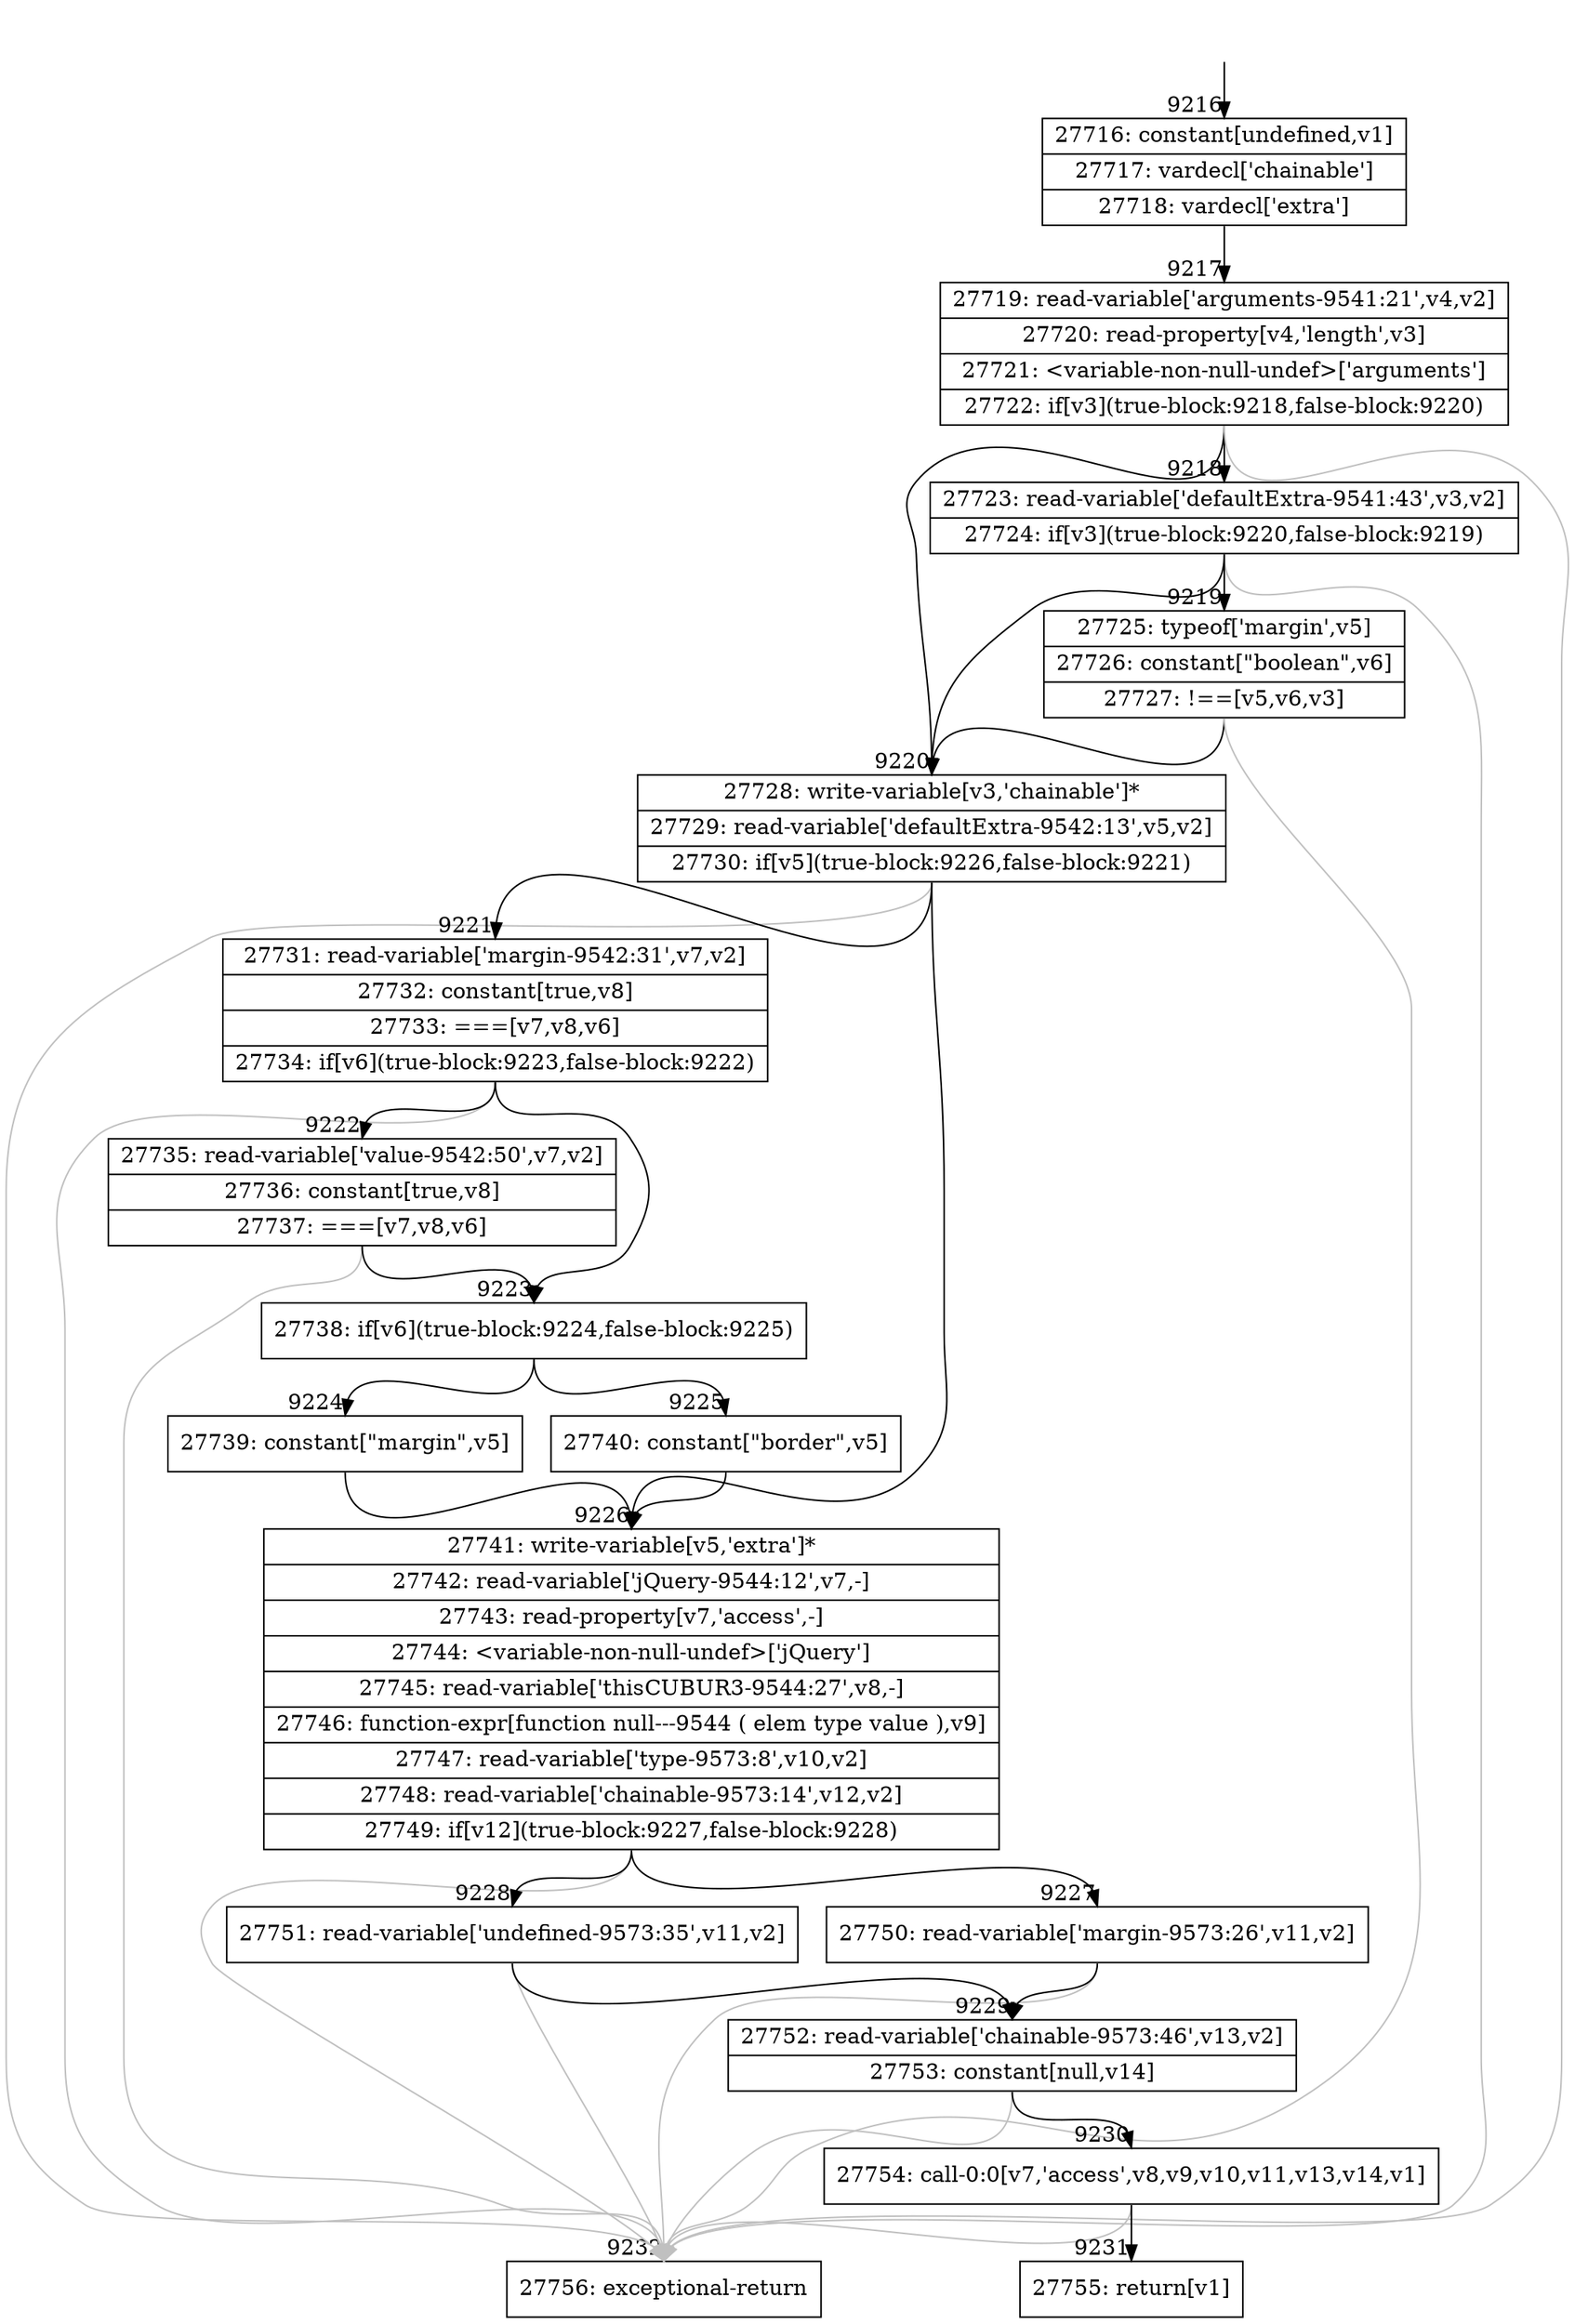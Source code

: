 digraph {
rankdir="TD"
BB_entry576[shape=none,label=""];
BB_entry576 -> BB9216 [tailport=s, headport=n, headlabel="    9216"]
BB9216 [shape=record label="{27716: constant[undefined,v1]|27717: vardecl['chainable']|27718: vardecl['extra']}" ] 
BB9216 -> BB9217 [tailport=s, headport=n, headlabel="      9217"]
BB9217 [shape=record label="{27719: read-variable['arguments-9541:21',v4,v2]|27720: read-property[v4,'length',v3]|27721: \<variable-non-null-undef\>['arguments']|27722: if[v3](true-block:9218,false-block:9220)}" ] 
BB9217 -> BB9220 [tailport=s, headport=n, headlabel="      9220"]
BB9217 -> BB9218 [tailport=s, headport=n, headlabel="      9218"]
BB9217 -> BB9232 [tailport=s, headport=n, color=gray, headlabel="      9232"]
BB9218 [shape=record label="{27723: read-variable['defaultExtra-9541:43',v3,v2]|27724: if[v3](true-block:9220,false-block:9219)}" ] 
BB9218 -> BB9220 [tailport=s, headport=n]
BB9218 -> BB9219 [tailport=s, headport=n, headlabel="      9219"]
BB9218 -> BB9232 [tailport=s, headport=n, color=gray]
BB9219 [shape=record label="{27725: typeof['margin',v5]|27726: constant[\"boolean\",v6]|27727: !==[v5,v6,v3]}" ] 
BB9219 -> BB9220 [tailport=s, headport=n]
BB9219 -> BB9232 [tailport=s, headport=n, color=gray]
BB9220 [shape=record label="{27728: write-variable[v3,'chainable']*|27729: read-variable['defaultExtra-9542:13',v5,v2]|27730: if[v5](true-block:9226,false-block:9221)}" ] 
BB9220 -> BB9226 [tailport=s, headport=n, headlabel="      9226"]
BB9220 -> BB9221 [tailport=s, headport=n, headlabel="      9221"]
BB9220 -> BB9232 [tailport=s, headport=n, color=gray]
BB9221 [shape=record label="{27731: read-variable['margin-9542:31',v7,v2]|27732: constant[true,v8]|27733: ===[v7,v8,v6]|27734: if[v6](true-block:9223,false-block:9222)}" ] 
BB9221 -> BB9223 [tailport=s, headport=n, headlabel="      9223"]
BB9221 -> BB9222 [tailport=s, headport=n, headlabel="      9222"]
BB9221 -> BB9232 [tailport=s, headport=n, color=gray]
BB9222 [shape=record label="{27735: read-variable['value-9542:50',v7,v2]|27736: constant[true,v8]|27737: ===[v7,v8,v6]}" ] 
BB9222 -> BB9223 [tailport=s, headport=n]
BB9222 -> BB9232 [tailport=s, headport=n, color=gray]
BB9223 [shape=record label="{27738: if[v6](true-block:9224,false-block:9225)}" ] 
BB9223 -> BB9224 [tailport=s, headport=n, headlabel="      9224"]
BB9223 -> BB9225 [tailport=s, headport=n, headlabel="      9225"]
BB9224 [shape=record label="{27739: constant[\"margin\",v5]}" ] 
BB9224 -> BB9226 [tailport=s, headport=n]
BB9225 [shape=record label="{27740: constant[\"border\",v5]}" ] 
BB9225 -> BB9226 [tailport=s, headport=n]
BB9226 [shape=record label="{27741: write-variable[v5,'extra']*|27742: read-variable['jQuery-9544:12',v7,-]|27743: read-property[v7,'access',-]|27744: \<variable-non-null-undef\>['jQuery']|27745: read-variable['thisCUBUR3-9544:27',v8,-]|27746: function-expr[function null---9544 ( elem type value ),v9]|27747: read-variable['type-9573:8',v10,v2]|27748: read-variable['chainable-9573:14',v12,v2]|27749: if[v12](true-block:9227,false-block:9228)}" ] 
BB9226 -> BB9227 [tailport=s, headport=n, headlabel="      9227"]
BB9226 -> BB9228 [tailport=s, headport=n, headlabel="      9228"]
BB9226 -> BB9232 [tailport=s, headport=n, color=gray]
BB9227 [shape=record label="{27750: read-variable['margin-9573:26',v11,v2]}" ] 
BB9227 -> BB9229 [tailport=s, headport=n, headlabel="      9229"]
BB9227 -> BB9232 [tailport=s, headport=n, color=gray]
BB9228 [shape=record label="{27751: read-variable['undefined-9573:35',v11,v2]}" ] 
BB9228 -> BB9229 [tailport=s, headport=n]
BB9228 -> BB9232 [tailport=s, headport=n, color=gray]
BB9229 [shape=record label="{27752: read-variable['chainable-9573:46',v13,v2]|27753: constant[null,v14]}" ] 
BB9229 -> BB9230 [tailport=s, headport=n, headlabel="      9230"]
BB9229 -> BB9232 [tailport=s, headport=n, color=gray]
BB9230 [shape=record label="{27754: call-0:0[v7,'access',v8,v9,v10,v11,v13,v14,v1]}" ] 
BB9230 -> BB9231 [tailport=s, headport=n, headlabel="      9231"]
BB9230 -> BB9232 [tailport=s, headport=n, color=gray]
BB9231 [shape=record label="{27755: return[v1]}" ] 
BB9232 [shape=record label="{27756: exceptional-return}" ] 
}

